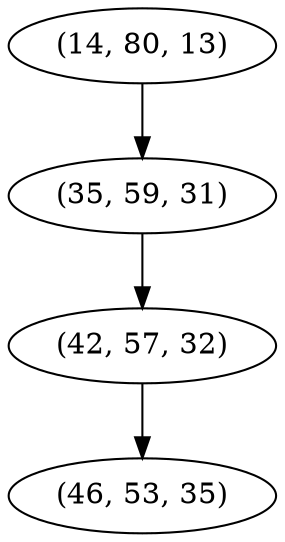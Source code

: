 digraph tree {
    "(14, 80, 13)";
    "(35, 59, 31)";
    "(42, 57, 32)";
    "(46, 53, 35)";
    "(14, 80, 13)" -> "(35, 59, 31)";
    "(35, 59, 31)" -> "(42, 57, 32)";
    "(42, 57, 32)" -> "(46, 53, 35)";
}
